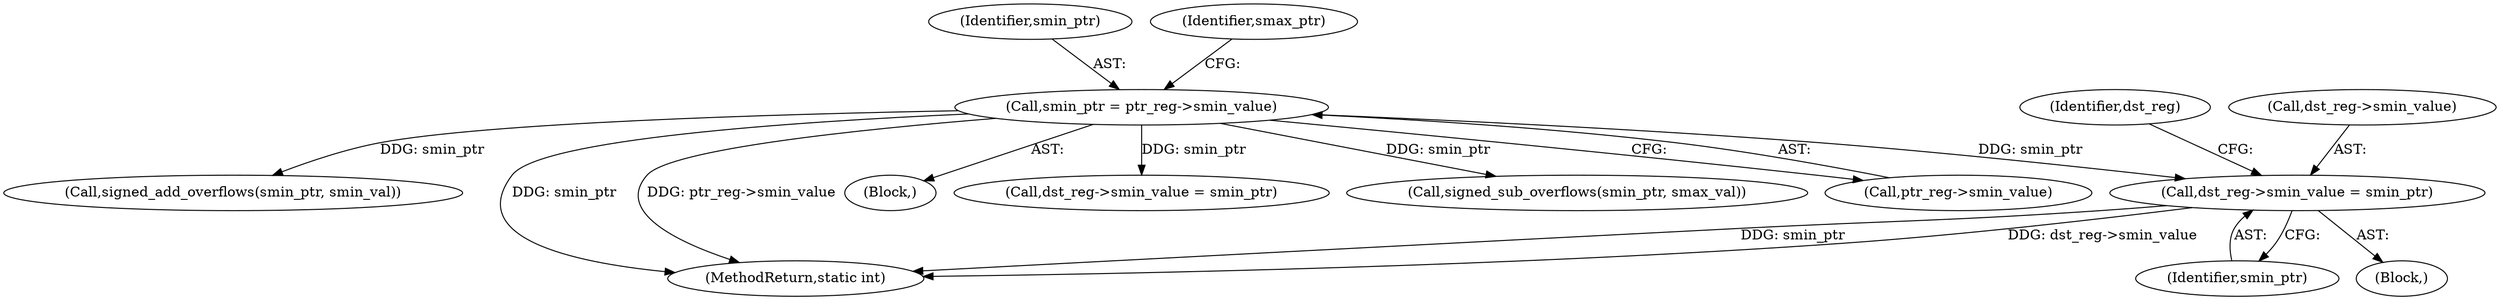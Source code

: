 digraph "0_linux_bb7f0f989ca7de1153bd128a40a71709e339fa03@pointer" {
"1000373" [label="(Call,dst_reg->smin_value = smin_ptr)"];
"1000148" [label="(Call,smin_ptr = ptr_reg->smin_value)"];
"1000150" [label="(Call,ptr_reg->smin_value)"];
"1000372" [label="(Block,)"];
"1000373" [label="(Call,dst_reg->smin_value = smin_ptr)"];
"1000377" [label="(Identifier,smin_ptr)"];
"1000419" [label="(Call,signed_add_overflows(smin_ptr, smin_val))"];
"1000380" [label="(Identifier,dst_reg)"];
"1000797" [label="(MethodReturn,static int)"];
"1000149" [label="(Identifier,smin_ptr)"];
"1000121" [label="(Block,)"];
"1000374" [label="(Call,dst_reg->smin_value)"];
"1000583" [label="(Call,dst_reg->smin_value = smin_ptr)"];
"1000148" [label="(Call,smin_ptr = ptr_reg->smin_value)"];
"1000636" [label="(Call,signed_sub_overflows(smin_ptr, smax_val))"];
"1000155" [label="(Identifier,smax_ptr)"];
"1000373" -> "1000372"  [label="AST: "];
"1000373" -> "1000377"  [label="CFG: "];
"1000374" -> "1000373"  [label="AST: "];
"1000377" -> "1000373"  [label="AST: "];
"1000380" -> "1000373"  [label="CFG: "];
"1000373" -> "1000797"  [label="DDG: smin_ptr"];
"1000373" -> "1000797"  [label="DDG: dst_reg->smin_value"];
"1000148" -> "1000373"  [label="DDG: smin_ptr"];
"1000148" -> "1000121"  [label="AST: "];
"1000148" -> "1000150"  [label="CFG: "];
"1000149" -> "1000148"  [label="AST: "];
"1000150" -> "1000148"  [label="AST: "];
"1000155" -> "1000148"  [label="CFG: "];
"1000148" -> "1000797"  [label="DDG: smin_ptr"];
"1000148" -> "1000797"  [label="DDG: ptr_reg->smin_value"];
"1000148" -> "1000419"  [label="DDG: smin_ptr"];
"1000148" -> "1000583"  [label="DDG: smin_ptr"];
"1000148" -> "1000636"  [label="DDG: smin_ptr"];
}

